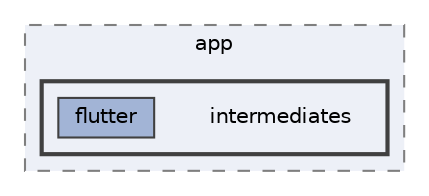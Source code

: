 digraph "build/app/intermediates"
{
 // LATEX_PDF_SIZE
  bgcolor="transparent";
  edge [fontname=Helvetica,fontsize=10,labelfontname=Helvetica,labelfontsize=10];
  node [fontname=Helvetica,fontsize=10,shape=box,height=0.2,width=0.4];
  compound=true
  subgraph clusterdir_53179951b0ce778de019171d58280c68 {
    graph [ bgcolor="#edf0f7", pencolor="grey50", label="app", fontname=Helvetica,fontsize=10 style="filled,dashed", URL="dir_53179951b0ce778de019171d58280c68.html",tooltip=""]
  subgraph clusterdir_d43b0fa1d29667c71d7ca12599450309 {
    graph [ bgcolor="#edf0f7", pencolor="grey25", label="", fontname=Helvetica,fontsize=10 style="filled,bold", URL="dir_d43b0fa1d29667c71d7ca12599450309.html",tooltip=""]
    dir_d43b0fa1d29667c71d7ca12599450309 [shape=plaintext, label="intermediates"];
  dir_ae4710c9e0cd0002a9490baa3474663b [label="flutter", fillcolor="#a2b4d6", color="grey25", style="filled", URL="dir_ae4710c9e0cd0002a9490baa3474663b.html",tooltip=""];
  }
  }
}
